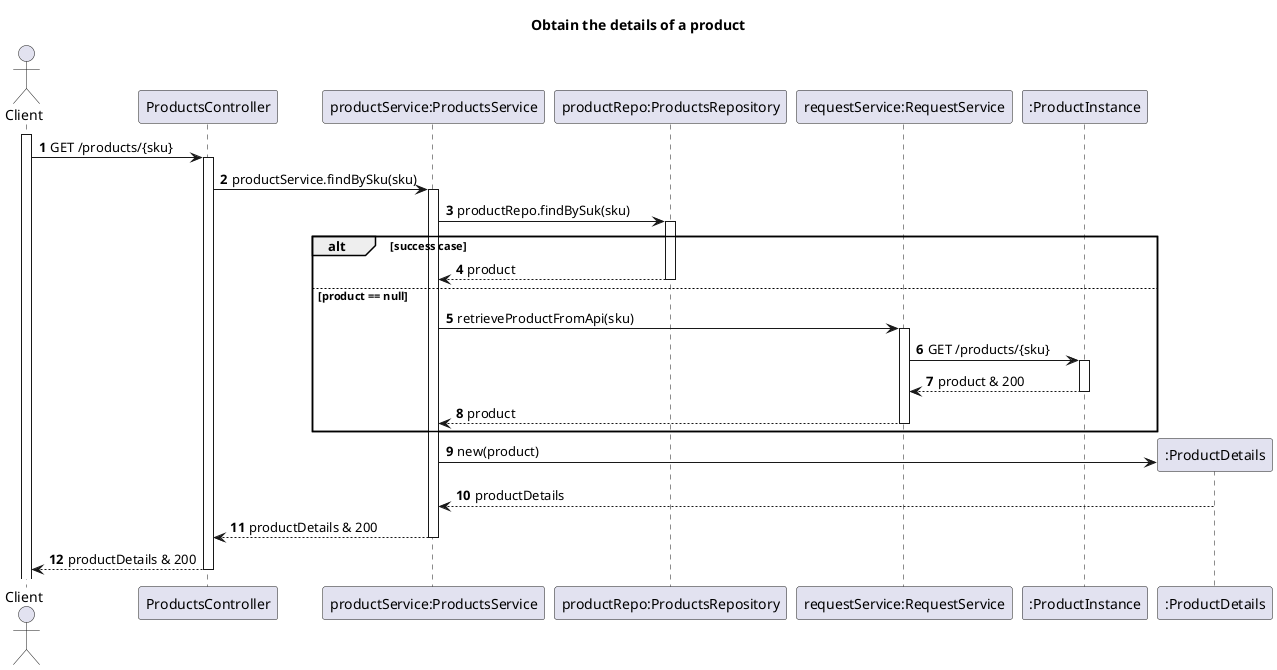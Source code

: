 @startuml
'https://plantuml.com/sequence-diagram

title Obtain the details of a product
autoactivate on
autonumber

actor "Client" as client
participant "ProductsController" as controller
participant "productService:ProductsService" as service
participant "productRepo:ProductsRepository" as repository
participant "requestService:RequestService" as request
participant ":ProductInstance" as instance
participant ":ProductDetails" as details

activate client

client -> controller: GET /products/{sku}
controller -> service : productService.findBySku(sku)
service -> repository: productRepo.findBySuk(sku)
alt success case
repository --> service: product
else product == null
service -> request:retrieveProductFromApi(sku)
request -> instance: GET /products/{sku}
instance --> request: product & 200
request --> service: product
end

service -> details**: new(product)
details --> service: productDetails
service --> controller: productDetails & 200
controller --> client: productDetails & 200


@enduml
